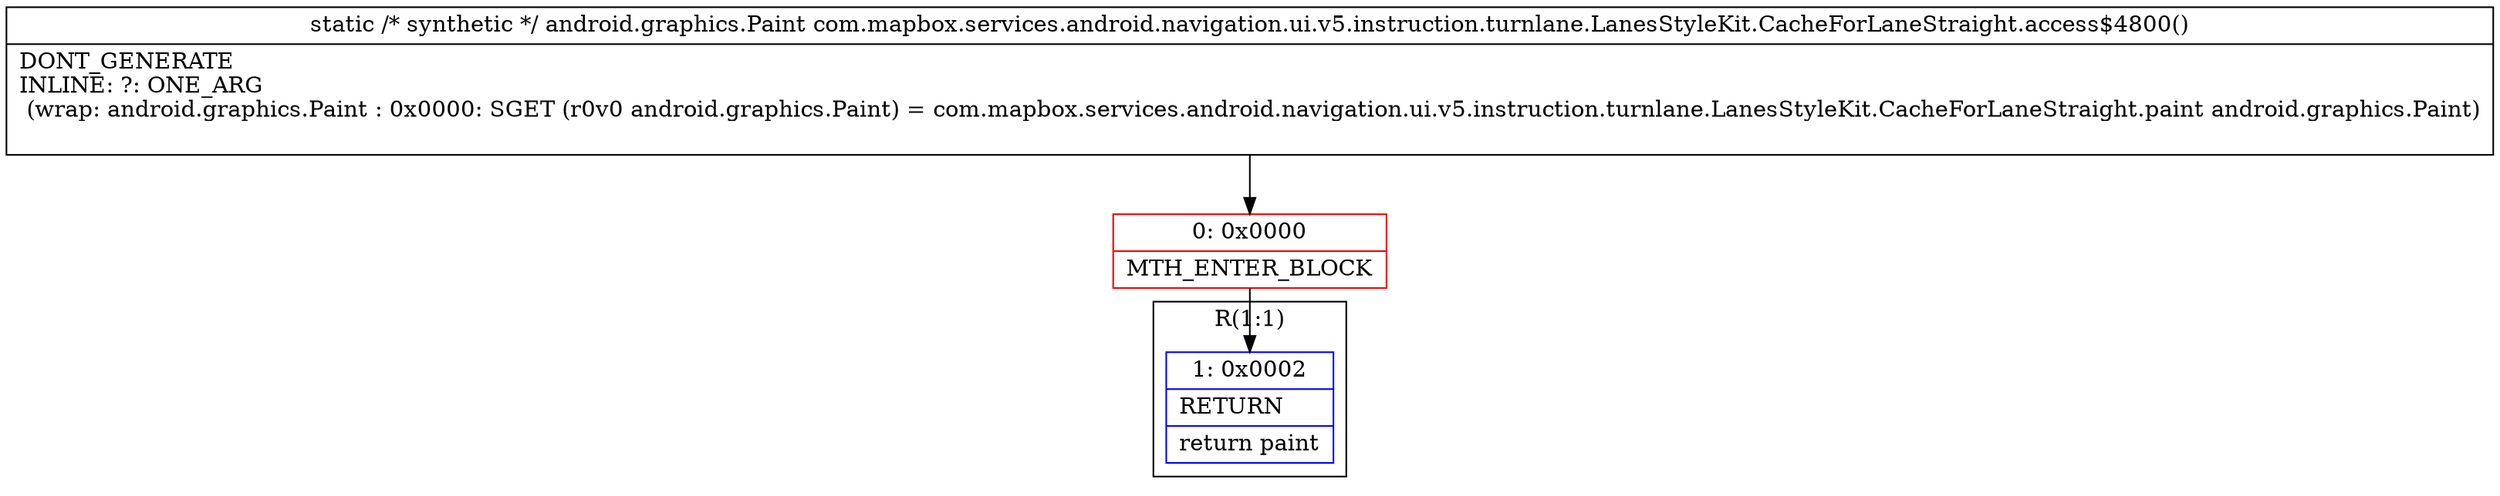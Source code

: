 digraph "CFG forcom.mapbox.services.android.navigation.ui.v5.instruction.turnlane.LanesStyleKit.CacheForLaneStraight.access$4800()Landroid\/graphics\/Paint;" {
subgraph cluster_Region_350951847 {
label = "R(1:1)";
node [shape=record,color=blue];
Node_1 [shape=record,label="{1\:\ 0x0002|RETURN\l|return paint\l}"];
}
Node_0 [shape=record,color=red,label="{0\:\ 0x0000|MTH_ENTER_BLOCK\l}"];
MethodNode[shape=record,label="{static \/* synthetic *\/ android.graphics.Paint com.mapbox.services.android.navigation.ui.v5.instruction.turnlane.LanesStyleKit.CacheForLaneStraight.access$4800()  | DONT_GENERATE\lINLINE: ?: ONE_ARG  \l  (wrap: android.graphics.Paint : 0x0000: SGET  (r0v0 android.graphics.Paint) =  com.mapbox.services.android.navigation.ui.v5.instruction.turnlane.LanesStyleKit.CacheForLaneStraight.paint android.graphics.Paint)\l\l}"];
MethodNode -> Node_0;
Node_0 -> Node_1;
}

